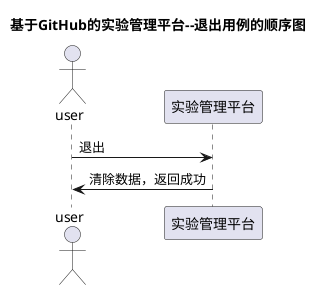 @startuml

title 基于GitHub的实验管理平台--退出用例的顺序图

actor user

user -> 实验管理平台:退出

实验管理平台->user:清除数据，返回成功



@enduml
